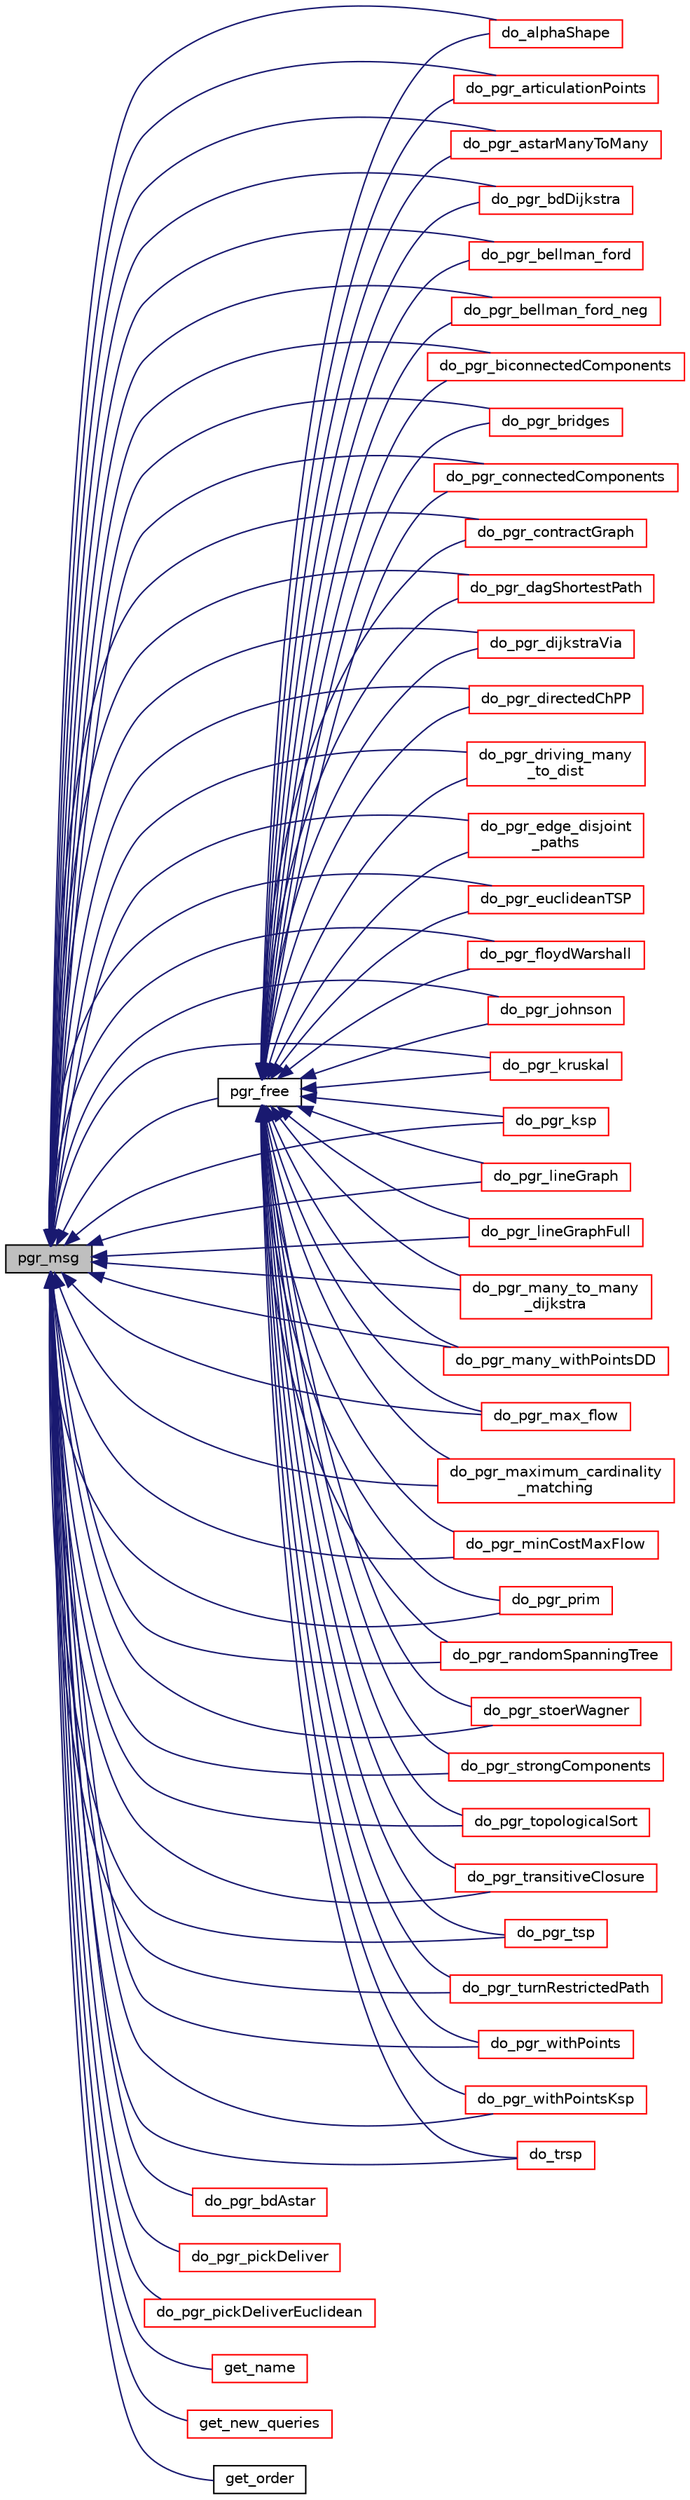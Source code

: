 digraph "pgr_msg"
{
  edge [fontname="Helvetica",fontsize="10",labelfontname="Helvetica",labelfontsize="10"];
  node [fontname="Helvetica",fontsize="10",shape=record];
  rankdir="LR";
  Node4 [label="pgr_msg",height=0.2,width=0.4,color="black", fillcolor="grey75", style="filled", fontcolor="black"];
  Node4 -> Node5 [dir="back",color="midnightblue",fontsize="10",style="solid",fontname="Helvetica"];
  Node5 [label="do_alphaShape",height=0.2,width=0.4,color="red", fillcolor="white", style="filled",URL="$alphaShape__driver_8h.html#a214d4604e7618e742c292fea966712c7"];
  Node4 -> Node8 [dir="back",color="midnightblue",fontsize="10",style="solid",fontname="Helvetica"];
  Node8 [label="do_pgr_articulationPoints",height=0.2,width=0.4,color="red", fillcolor="white", style="filled",URL="$articulationPoints__driver_8h.html#a881000d06a98fddaa3e85b890b766f83"];
  Node4 -> Node11 [dir="back",color="midnightblue",fontsize="10",style="solid",fontname="Helvetica"];
  Node11 [label="do_pgr_astarManyToMany",height=0.2,width=0.4,color="red", fillcolor="white", style="filled",URL="$astar__driver_8h.html#a9d704ded9944c8b035f5f37e42e587cb"];
  Node4 -> Node14 [dir="back",color="midnightblue",fontsize="10",style="solid",fontname="Helvetica"];
  Node14 [label="do_pgr_bdAstar",height=0.2,width=0.4,color="red", fillcolor="white", style="filled",URL="$bdAstar__driver_8h.html#aaa83efe9d05a08432a2f0bff6fd8ccd0"];
  Node4 -> Node17 [dir="back",color="midnightblue",fontsize="10",style="solid",fontname="Helvetica"];
  Node17 [label="do_pgr_bdDijkstra",height=0.2,width=0.4,color="red", fillcolor="white", style="filled",URL="$bdDijkstra__driver_8h.html#a3130ae6176d30a4071dd3293517df04b"];
  Node4 -> Node20 [dir="back",color="midnightblue",fontsize="10",style="solid",fontname="Helvetica"];
  Node20 [label="do_pgr_bellman_ford",height=0.2,width=0.4,color="red", fillcolor="white", style="filled",URL="$bellman__ford__driver_8h.html#a5eb504d4fc7f6f04ff82b652a8eed767"];
  Node4 -> Node23 [dir="back",color="midnightblue",fontsize="10",style="solid",fontname="Helvetica"];
  Node23 [label="do_pgr_bellman_ford_neg",height=0.2,width=0.4,color="red", fillcolor="white", style="filled",URL="$bellman__ford__neg__driver_8h.html#ad2e8ba9a3b8e851eddb877d124d4c44c"];
  Node4 -> Node26 [dir="back",color="midnightblue",fontsize="10",style="solid",fontname="Helvetica"];
  Node26 [label="do_pgr_biconnectedComponents",height=0.2,width=0.4,color="red", fillcolor="white", style="filled",URL="$biconnectedComponents__driver_8h.html#a5a3919fa760c4bc29bead7d2c62a38ae"];
  Node4 -> Node29 [dir="back",color="midnightblue",fontsize="10",style="solid",fontname="Helvetica"];
  Node29 [label="do_pgr_bridges",height=0.2,width=0.4,color="red", fillcolor="white", style="filled",URL="$bridges__driver_8h.html#ac75cdac832f96460181712bff09ae0d2"];
  Node4 -> Node32 [dir="back",color="midnightblue",fontsize="10",style="solid",fontname="Helvetica"];
  Node32 [label="do_pgr_connectedComponents",height=0.2,width=0.4,color="red", fillcolor="white", style="filled",URL="$connectedComponents__driver_8h.html#a4b23a520345aee0b7607e13a6aa037f2"];
  Node4 -> Node35 [dir="back",color="midnightblue",fontsize="10",style="solid",fontname="Helvetica"];
  Node35 [label="do_pgr_contractGraph",height=0.2,width=0.4,color="red", fillcolor="white", style="filled",URL="$contractGraph__driver_8h.html#a20a03b3811bd108cfc729e9e22a92591"];
  Node4 -> Node38 [dir="back",color="midnightblue",fontsize="10",style="solid",fontname="Helvetica"];
  Node38 [label="do_pgr_dagShortestPath",height=0.2,width=0.4,color="red", fillcolor="white", style="filled",URL="$dagShortestPath__driver_8h.html#af75ff8989dec243a6a194cb5c4d31727"];
  Node4 -> Node41 [dir="back",color="midnightblue",fontsize="10",style="solid",fontname="Helvetica"];
  Node41 [label="do_pgr_dijkstraVia",height=0.2,width=0.4,color="red", fillcolor="white", style="filled",URL="$dijkstraVia__driver_8h.html#a65bae4bd90fab026ee5f54f17655e776"];
  Node4 -> Node44 [dir="back",color="midnightblue",fontsize="10",style="solid",fontname="Helvetica"];
  Node44 [label="do_pgr_directedChPP",height=0.2,width=0.4,color="red", fillcolor="white", style="filled",URL="$chinesePostman__driver_8h.html#ab8d9c0e3fcfcc59b1de51dfdf2d073fc"];
  Node4 -> Node47 [dir="back",color="midnightblue",fontsize="10",style="solid",fontname="Helvetica"];
  Node47 [label="do_pgr_driving_many\l_to_dist",height=0.2,width=0.4,color="red", fillcolor="white", style="filled",URL="$drivedist__driver_8h.html#a1e65fbf0a2804179d6164355030a560f"];
  Node4 -> Node50 [dir="back",color="midnightblue",fontsize="10",style="solid",fontname="Helvetica"];
  Node50 [label="do_pgr_edge_disjoint\l_paths",height=0.2,width=0.4,color="red", fillcolor="white", style="filled",URL="$edge__disjoint__paths__driver_8h.html#a44000649b71427312743cf85eae0a6b0"];
  Node4 -> Node53 [dir="back",color="midnightblue",fontsize="10",style="solid",fontname="Helvetica"];
  Node53 [label="do_pgr_euclideanTSP",height=0.2,width=0.4,color="red", fillcolor="white", style="filled",URL="$euclideanTSP__driver_8h.html#af4e1f6c629941d5e714aedc3855e839e"];
  Node4 -> Node56 [dir="back",color="midnightblue",fontsize="10",style="solid",fontname="Helvetica"];
  Node56 [label="do_pgr_floydWarshall",height=0.2,width=0.4,color="red", fillcolor="white", style="filled",URL="$floydWarshall__driver_8h.html#ab17ad1485c10f4ae85789cd1ba05abdd"];
  Node4 -> Node59 [dir="back",color="midnightblue",fontsize="10",style="solid",fontname="Helvetica"];
  Node59 [label="do_pgr_johnson",height=0.2,width=0.4,color="red", fillcolor="white", style="filled",URL="$johnson__driver_8h.html#a4703daa6b2bebc5f8690e6b518ec8466"];
  Node4 -> Node62 [dir="back",color="midnightblue",fontsize="10",style="solid",fontname="Helvetica"];
  Node62 [label="do_pgr_kruskal",height=0.2,width=0.4,color="red", fillcolor="white", style="filled",URL="$kruskal__driver_8h.html#aee07f349a646c93efb63eb22f510c632"];
  Node4 -> Node65 [dir="back",color="midnightblue",fontsize="10",style="solid",fontname="Helvetica"];
  Node65 [label="do_pgr_ksp",height=0.2,width=0.4,color="red", fillcolor="white", style="filled",URL="$ksp__driver_8h.html#a0fdd4a3e42a7ba0199d94cbf1058dd28"];
  Node4 -> Node68 [dir="back",color="midnightblue",fontsize="10",style="solid",fontname="Helvetica"];
  Node68 [label="do_pgr_lineGraph",height=0.2,width=0.4,color="red", fillcolor="white", style="filled",URL="$lineGraph__driver_8h.html#aed22d07d954513deba5cbcc08896c73d"];
  Node4 -> Node71 [dir="back",color="midnightblue",fontsize="10",style="solid",fontname="Helvetica"];
  Node71 [label="do_pgr_lineGraphFull",height=0.2,width=0.4,color="red", fillcolor="white", style="filled",URL="$lineGraphFull__driver_8h.html#a57485b710953574affd8850ea4e509e9"];
  Node4 -> Node74 [dir="back",color="midnightblue",fontsize="10",style="solid",fontname="Helvetica"];
  Node74 [label="do_pgr_many_to_many\l_dijkstra",height=0.2,width=0.4,color="red", fillcolor="white", style="filled",URL="$dijkstra__driver_8h.html#a7632002dbc92c191f16181769635f393"];
  Node4 -> Node77 [dir="back",color="midnightblue",fontsize="10",style="solid",fontname="Helvetica"];
  Node77 [label="do_pgr_many_withPointsDD",height=0.2,width=0.4,color="red", fillcolor="white", style="filled",URL="$withPoints__dd__driver_8h.html#a9072c7cdc9f6a0533c81fce96a11f580"];
  Node4 -> Node80 [dir="back",color="midnightblue",fontsize="10",style="solid",fontname="Helvetica"];
  Node80 [label="do_pgr_max_flow",height=0.2,width=0.4,color="red", fillcolor="white", style="filled",URL="$max__flow__driver_8h.html#a1fe35eb229126a6c0299c02d245a6401"];
  Node4 -> Node83 [dir="back",color="midnightblue",fontsize="10",style="solid",fontname="Helvetica"];
  Node83 [label="do_pgr_maximum_cardinality\l_matching",height=0.2,width=0.4,color="red", fillcolor="white", style="filled",URL="$maximum__cardinality__matching__driver_8h.html#abc7db995e49936b0fba01aafa0951b1d"];
  Node4 -> Node86 [dir="back",color="midnightblue",fontsize="10",style="solid",fontname="Helvetica"];
  Node86 [label="do_pgr_minCostMaxFlow",height=0.2,width=0.4,color="red", fillcolor="white", style="filled",URL="$minCostMaxFlow__driver_8h.html#acd74794505635d387a4eebe8eb657bad"];
  Node4 -> Node89 [dir="back",color="midnightblue",fontsize="10",style="solid",fontname="Helvetica"];
  Node89 [label="do_pgr_pickDeliver",height=0.2,width=0.4,color="red", fillcolor="white", style="filled",URL="$pickDeliver__driver_8h.html#a06ef15d03d851e390ca5c6572fc92091"];
  Node4 -> Node92 [dir="back",color="midnightblue",fontsize="10",style="solid",fontname="Helvetica"];
  Node92 [label="do_pgr_pickDeliverEuclidean",height=0.2,width=0.4,color="red", fillcolor="white", style="filled",URL="$pickDeliverEuclidean__driver_8h.html#a53635cc50e8e7d8107be4bbee505b3f7"];
  Node4 -> Node95 [dir="back",color="midnightblue",fontsize="10",style="solid",fontname="Helvetica"];
  Node95 [label="do_pgr_prim",height=0.2,width=0.4,color="red", fillcolor="white", style="filled",URL="$prim__driver_8h.html#afe194ae196674430cbad700f04f260bd"];
  Node4 -> Node98 [dir="back",color="midnightblue",fontsize="10",style="solid",fontname="Helvetica"];
  Node98 [label="do_pgr_randomSpanningTree",height=0.2,width=0.4,color="red", fillcolor="white", style="filled",URL="$randomSpanningTree__driver_8h.html#aff2fec7737d2fae3f0248be44bbbb4f8"];
  Node4 -> Node101 [dir="back",color="midnightblue",fontsize="10",style="solid",fontname="Helvetica"];
  Node101 [label="do_pgr_stoerWagner",height=0.2,width=0.4,color="red", fillcolor="white", style="filled",URL="$stoerWagner__driver_8h.html#ace6dcba77f5caac0c1bf464c0d5d6060"];
  Node4 -> Node104 [dir="back",color="midnightblue",fontsize="10",style="solid",fontname="Helvetica"];
  Node104 [label="do_pgr_strongComponents",height=0.2,width=0.4,color="red", fillcolor="white", style="filled",URL="$strongComponents__driver_8h.html#a7f9041dbe45b9f72d7a42e6ed3a311ac"];
  Node4 -> Node107 [dir="back",color="midnightblue",fontsize="10",style="solid",fontname="Helvetica"];
  Node107 [label="do_pgr_topologicalSort",height=0.2,width=0.4,color="red", fillcolor="white", style="filled",URL="$topologicalSort__driver_8h.html#a7c8b7b11a3fd2ff2f5817abd91c766ab"];
  Node4 -> Node110 [dir="back",color="midnightblue",fontsize="10",style="solid",fontname="Helvetica"];
  Node110 [label="do_pgr_transitiveClosure",height=0.2,width=0.4,color="red", fillcolor="white", style="filled",URL="$transitiveClosure__driver_8h.html#a950595aea01b46e10ba69e670896af32"];
  Node4 -> Node113 [dir="back",color="midnightblue",fontsize="10",style="solid",fontname="Helvetica"];
  Node113 [label="do_pgr_tsp",height=0.2,width=0.4,color="red", fillcolor="white", style="filled",URL="$TSP__driver_8h.html#af0938bea88cf9303e4085f0b6cb2ec29"];
  Node4 -> Node116 [dir="back",color="midnightblue",fontsize="10",style="solid",fontname="Helvetica"];
  Node116 [label="do_pgr_turnRestrictedPath",height=0.2,width=0.4,color="red", fillcolor="white", style="filled",URL="$turnRestrictedPath__driver_8h.html#a4d73fa921412c3dadebf6b5894cc2f11"];
  Node4 -> Node119 [dir="back",color="midnightblue",fontsize="10",style="solid",fontname="Helvetica"];
  Node119 [label="do_pgr_withPoints",height=0.2,width=0.4,color="red", fillcolor="white", style="filled",URL="$withPoints__driver_8h.html#a21c2758706c9735f75143b96fe93defd"];
  Node4 -> Node122 [dir="back",color="midnightblue",fontsize="10",style="solid",fontname="Helvetica"];
  Node122 [label="do_pgr_withPointsKsp",height=0.2,width=0.4,color="red", fillcolor="white", style="filled",URL="$withPoints__ksp__driver_8h.html#ad523d2aea4f9d3d885f6b23b835a660a"];
  Node4 -> Node125 [dir="back",color="midnightblue",fontsize="10",style="solid",fontname="Helvetica"];
  Node125 [label="do_trsp",height=0.2,width=0.4,color="red", fillcolor="white", style="filled",URL="$trsp__driver_8h.html#add2f6bfeba454f45dc4c47d13723563c"];
  Node4 -> Node128 [dir="back",color="midnightblue",fontsize="10",style="solid",fontname="Helvetica"];
  Node128 [label="get_name",height=0.2,width=0.4,color="red", fillcolor="white", style="filled",URL="$mst__common_8h.html#aa8b6a423015785e0753d58db232b5ebb"];
  Node4 -> Node129 [dir="back",color="midnightblue",fontsize="10",style="solid",fontname="Helvetica"];
  Node129 [label="get_new_queries",height=0.2,width=0.4,color="red", fillcolor="white", style="filled",URL="$get__new__queries_8h.html#abb3ebd1def182bad8e1785197af280d4"];
  Node4 -> Node130 [dir="back",color="midnightblue",fontsize="10",style="solid",fontname="Helvetica"];
  Node130 [label="get_order",height=0.2,width=0.4,color="black", fillcolor="white", style="filled",URL="$mst__common_8h.html#a92adbbe735da509a9500c88268954917",tooltip="defines ordering "];
  Node4 -> Node131 [dir="back",color="midnightblue",fontsize="10",style="solid",fontname="Helvetica"];
  Node131 [label="pgr_free",height=0.2,width=0.4,color="black", fillcolor="white", style="filled",URL="$pgr__alloc_8hpp.html#aae87e343d8516ca2c6a60dcfbbf7fde6"];
  Node131 -> Node5 [dir="back",color="midnightblue",fontsize="10",style="solid",fontname="Helvetica"];
  Node131 -> Node8 [dir="back",color="midnightblue",fontsize="10",style="solid",fontname="Helvetica"];
  Node131 -> Node11 [dir="back",color="midnightblue",fontsize="10",style="solid",fontname="Helvetica"];
  Node131 -> Node17 [dir="back",color="midnightblue",fontsize="10",style="solid",fontname="Helvetica"];
  Node131 -> Node20 [dir="back",color="midnightblue",fontsize="10",style="solid",fontname="Helvetica"];
  Node131 -> Node23 [dir="back",color="midnightblue",fontsize="10",style="solid",fontname="Helvetica"];
  Node131 -> Node26 [dir="back",color="midnightblue",fontsize="10",style="solid",fontname="Helvetica"];
  Node131 -> Node29 [dir="back",color="midnightblue",fontsize="10",style="solid",fontname="Helvetica"];
  Node131 -> Node44 [dir="back",color="midnightblue",fontsize="10",style="solid",fontname="Helvetica"];
  Node131 -> Node32 [dir="back",color="midnightblue",fontsize="10",style="solid",fontname="Helvetica"];
  Node131 -> Node35 [dir="back",color="midnightblue",fontsize="10",style="solid",fontname="Helvetica"];
  Node131 -> Node38 [dir="back",color="midnightblue",fontsize="10",style="solid",fontname="Helvetica"];
  Node131 -> Node74 [dir="back",color="midnightblue",fontsize="10",style="solid",fontname="Helvetica"];
  Node131 -> Node41 [dir="back",color="midnightblue",fontsize="10",style="solid",fontname="Helvetica"];
  Node131 -> Node47 [dir="back",color="midnightblue",fontsize="10",style="solid",fontname="Helvetica"];
  Node131 -> Node50 [dir="back",color="midnightblue",fontsize="10",style="solid",fontname="Helvetica"];
  Node131 -> Node53 [dir="back",color="midnightblue",fontsize="10",style="solid",fontname="Helvetica"];
  Node131 -> Node56 [dir="back",color="midnightblue",fontsize="10",style="solid",fontname="Helvetica"];
  Node131 -> Node59 [dir="back",color="midnightblue",fontsize="10",style="solid",fontname="Helvetica"];
  Node131 -> Node62 [dir="back",color="midnightblue",fontsize="10",style="solid",fontname="Helvetica"];
  Node131 -> Node65 [dir="back",color="midnightblue",fontsize="10",style="solid",fontname="Helvetica"];
  Node131 -> Node68 [dir="back",color="midnightblue",fontsize="10",style="solid",fontname="Helvetica"];
  Node131 -> Node71 [dir="back",color="midnightblue",fontsize="10",style="solid",fontname="Helvetica"];
  Node131 -> Node80 [dir="back",color="midnightblue",fontsize="10",style="solid",fontname="Helvetica"];
  Node131 -> Node83 [dir="back",color="midnightblue",fontsize="10",style="solid",fontname="Helvetica"];
  Node131 -> Node86 [dir="back",color="midnightblue",fontsize="10",style="solid",fontname="Helvetica"];
  Node131 -> Node95 [dir="back",color="midnightblue",fontsize="10",style="solid",fontname="Helvetica"];
  Node131 -> Node98 [dir="back",color="midnightblue",fontsize="10",style="solid",fontname="Helvetica"];
  Node131 -> Node101 [dir="back",color="midnightblue",fontsize="10",style="solid",fontname="Helvetica"];
  Node131 -> Node104 [dir="back",color="midnightblue",fontsize="10",style="solid",fontname="Helvetica"];
  Node131 -> Node107 [dir="back",color="midnightblue",fontsize="10",style="solid",fontname="Helvetica"];
  Node131 -> Node110 [dir="back",color="midnightblue",fontsize="10",style="solid",fontname="Helvetica"];
  Node131 -> Node125 [dir="back",color="midnightblue",fontsize="10",style="solid",fontname="Helvetica"];
  Node131 -> Node113 [dir="back",color="midnightblue",fontsize="10",style="solid",fontname="Helvetica"];
  Node131 -> Node116 [dir="back",color="midnightblue",fontsize="10",style="solid",fontname="Helvetica"];
  Node131 -> Node77 [dir="back",color="midnightblue",fontsize="10",style="solid",fontname="Helvetica"];
  Node131 -> Node119 [dir="back",color="midnightblue",fontsize="10",style="solid",fontname="Helvetica"];
  Node131 -> Node122 [dir="back",color="midnightblue",fontsize="10",style="solid",fontname="Helvetica"];
}
